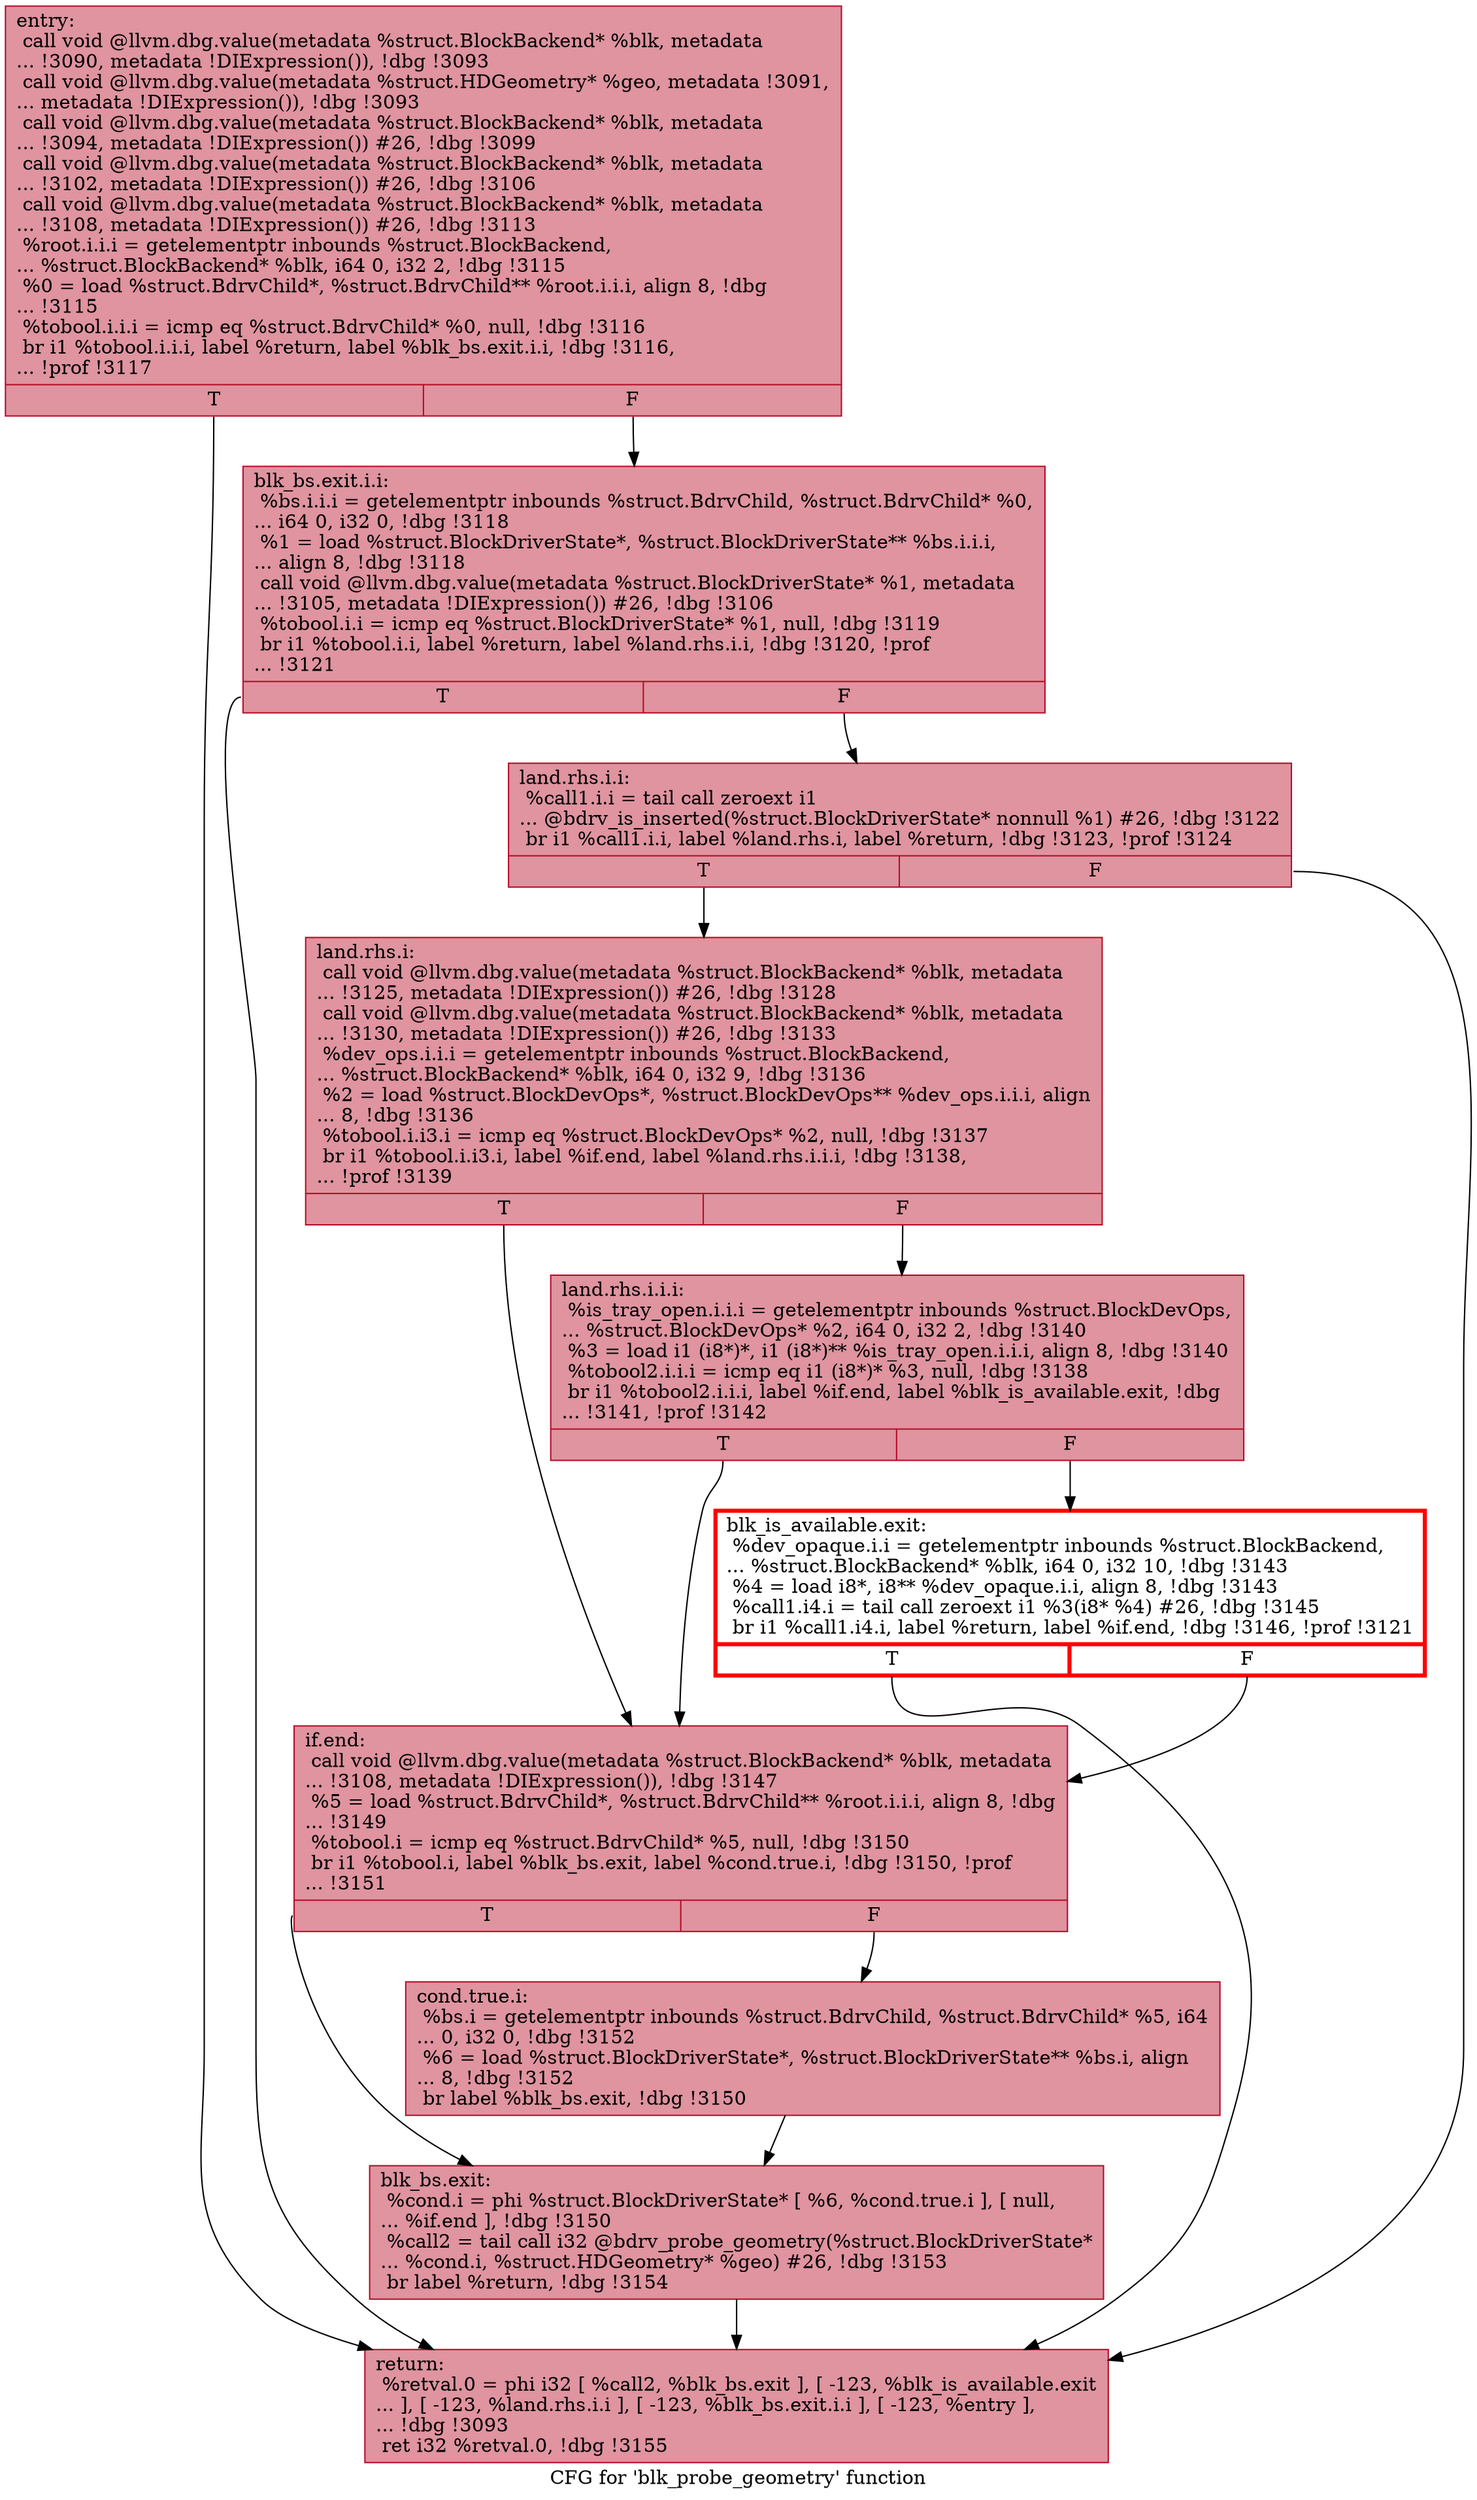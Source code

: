digraph "CFG for 'blk_probe_geometry' function" {
	label="CFG for 'blk_probe_geometry' function";

	Node0x55d70fd831e0 [shape=record,color="#b70d28ff", style=filled, fillcolor="#b70d2870",label="{entry:\l  call void @llvm.dbg.value(metadata %struct.BlockBackend* %blk, metadata\l... !3090, metadata !DIExpression()), !dbg !3093\l  call void @llvm.dbg.value(metadata %struct.HDGeometry* %geo, metadata !3091,\l... metadata !DIExpression()), !dbg !3093\l  call void @llvm.dbg.value(metadata %struct.BlockBackend* %blk, metadata\l... !3094, metadata !DIExpression()) #26, !dbg !3099\l  call void @llvm.dbg.value(metadata %struct.BlockBackend* %blk, metadata\l... !3102, metadata !DIExpression()) #26, !dbg !3106\l  call void @llvm.dbg.value(metadata %struct.BlockBackend* %blk, metadata\l... !3108, metadata !DIExpression()) #26, !dbg !3113\l  %root.i.i.i = getelementptr inbounds %struct.BlockBackend,\l... %struct.BlockBackend* %blk, i64 0, i32 2, !dbg !3115\l  %0 = load %struct.BdrvChild*, %struct.BdrvChild** %root.i.i.i, align 8, !dbg\l... !3115\l  %tobool.i.i.i = icmp eq %struct.BdrvChild* %0, null, !dbg !3116\l  br i1 %tobool.i.i.i, label %return, label %blk_bs.exit.i.i, !dbg !3116,\l... !prof !3117\l|{<s0>T|<s1>F}}"];
	Node0x55d70fd831e0:s0 -> Node0x55d70fd82630;
	Node0x55d70fd831e0:s1 -> Node0x55d710038a80;
	Node0x55d710038a80 [shape=record,color="#b70d28ff", style=filled, fillcolor="#b70d2870",label="{blk_bs.exit.i.i:                                  \l  %bs.i.i.i = getelementptr inbounds %struct.BdrvChild, %struct.BdrvChild* %0,\l... i64 0, i32 0, !dbg !3118\l  %1 = load %struct.BlockDriverState*, %struct.BlockDriverState** %bs.i.i.i,\l... align 8, !dbg !3118\l  call void @llvm.dbg.value(metadata %struct.BlockDriverState* %1, metadata\l... !3105, metadata !DIExpression()) #26, !dbg !3106\l  %tobool.i.i = icmp eq %struct.BlockDriverState* %1, null, !dbg !3119\l  br i1 %tobool.i.i, label %return, label %land.rhs.i.i, !dbg !3120, !prof\l... !3121\l|{<s0>T|<s1>F}}"];
	Node0x55d710038a80:s0 -> Node0x55d70fd82630;
	Node0x55d710038a80:s1 -> Node0x55d710038a00;
	Node0x55d710038a00 [shape=record,color="#b70d28ff", style=filled, fillcolor="#b70d2870",label="{land.rhs.i.i:                                     \l  %call1.i.i = tail call zeroext i1\l... @bdrv_is_inserted(%struct.BlockDriverState* nonnull %1) #26, !dbg !3122\l  br i1 %call1.i.i, label %land.rhs.i, label %return, !dbg !3123, !prof !3124\l|{<s0>T|<s1>F}}"];
	Node0x55d710038a00:s0 -> Node0x55d71003fc90;
	Node0x55d710038a00:s1 -> Node0x55d70fd82630;
	Node0x55d71003fc90 [shape=record,color="#b70d28ff", style=filled, fillcolor="#b70d2870",label="{land.rhs.i:                                       \l  call void @llvm.dbg.value(metadata %struct.BlockBackend* %blk, metadata\l... !3125, metadata !DIExpression()) #26, !dbg !3128\l  call void @llvm.dbg.value(metadata %struct.BlockBackend* %blk, metadata\l... !3130, metadata !DIExpression()) #26, !dbg !3133\l  %dev_ops.i.i.i = getelementptr inbounds %struct.BlockBackend,\l... %struct.BlockBackend* %blk, i64 0, i32 9, !dbg !3136\l  %2 = load %struct.BlockDevOps*, %struct.BlockDevOps** %dev_ops.i.i.i, align\l... 8, !dbg !3136\l  %tobool.i.i3.i = icmp eq %struct.BlockDevOps* %2, null, !dbg !3137\l  br i1 %tobool.i.i3.i, label %if.end, label %land.rhs.i.i.i, !dbg !3138,\l... !prof !3139\l|{<s0>T|<s1>F}}"];
	Node0x55d71003fc90:s0 -> Node0x55d70fd83cd0;
	Node0x55d71003fc90:s1 -> Node0x55d70fd83ba0;
	Node0x55d70fd83ba0 [shape=record,color="#b70d28ff", style=filled, fillcolor="#b70d2870",label="{land.rhs.i.i.i:                                   \l  %is_tray_open.i.i.i = getelementptr inbounds %struct.BlockDevOps,\l... %struct.BlockDevOps* %2, i64 0, i32 2, !dbg !3140\l  %3 = load i1 (i8*)*, i1 (i8*)** %is_tray_open.i.i.i, align 8, !dbg !3140\l  %tobool2.i.i.i = icmp eq i1 (i8*)* %3, null, !dbg !3138\l  br i1 %tobool2.i.i.i, label %if.end, label %blk_is_available.exit, !dbg\l... !3141, !prof !3142\l|{<s0>T|<s1>F}}"];
	Node0x55d70fd83ba0:s0 -> Node0x55d70fd83cd0;
	Node0x55d70fd83ba0:s1 -> Node0x55d70fe383a0;
	Node0x55d70fe383a0 [shape=record,penwidth=3.0, color="red",label="{blk_is_available.exit:                            \l  %dev_opaque.i.i = getelementptr inbounds %struct.BlockBackend,\l... %struct.BlockBackend* %blk, i64 0, i32 10, !dbg !3143\l  %4 = load i8*, i8** %dev_opaque.i.i, align 8, !dbg !3143\l  %call1.i4.i = tail call zeroext i1 %3(i8* %4) #26, !dbg !3145\l  br i1 %call1.i4.i, label %return, label %if.end, !dbg !3146, !prof !3121\l|{<s0>T|<s1>F}}"];
	Node0x55d70fe383a0:s0 -> Node0x55d70fd82630;
	Node0x55d70fe383a0:s1 -> Node0x55d70fd83cd0;
	Node0x55d70fd83cd0 [shape=record,color="#b70d28ff", style=filled, fillcolor="#b70d2870",label="{if.end:                                           \l  call void @llvm.dbg.value(metadata %struct.BlockBackend* %blk, metadata\l... !3108, metadata !DIExpression()), !dbg !3147\l  %5 = load %struct.BdrvChild*, %struct.BdrvChild** %root.i.i.i, align 8, !dbg\l... !3149\l  %tobool.i = icmp eq %struct.BdrvChild* %5, null, !dbg !3150\l  br i1 %tobool.i, label %blk_bs.exit, label %cond.true.i, !dbg !3150, !prof\l... !3151\l|{<s0>T|<s1>F}}"];
	Node0x55d70fd83cd0:s0 -> Node0x55d70fd96610;
	Node0x55d70fd83cd0:s1 -> Node0x55d70fd8e1b0;
	Node0x55d70fd8e1b0 [shape=record,color="#b70d28ff", style=filled, fillcolor="#b70d2870",label="{cond.true.i:                                      \l  %bs.i = getelementptr inbounds %struct.BdrvChild, %struct.BdrvChild* %5, i64\l... 0, i32 0, !dbg !3152\l  %6 = load %struct.BlockDriverState*, %struct.BlockDriverState** %bs.i, align\l... 8, !dbg !3152\l  br label %blk_bs.exit, !dbg !3150\l}"];
	Node0x55d70fd8e1b0 -> Node0x55d70fd96610;
	Node0x55d70fd96610 [shape=record,color="#b70d28ff", style=filled, fillcolor="#b70d2870",label="{blk_bs.exit:                                      \l  %cond.i = phi %struct.BlockDriverState* [ %6, %cond.true.i ], [ null,\l... %if.end ], !dbg !3150\l  %call2 = tail call i32 @bdrv_probe_geometry(%struct.BlockDriverState*\l... %cond.i, %struct.HDGeometry* %geo) #26, !dbg !3153\l  br label %return, !dbg !3154\l}"];
	Node0x55d70fd96610 -> Node0x55d70fd82630;
	Node0x55d70fd82630 [shape=record,color="#b70d28ff", style=filled, fillcolor="#b70d2870",label="{return:                                           \l  %retval.0 = phi i32 [ %call2, %blk_bs.exit ], [ -123, %blk_is_available.exit\l... ], [ -123, %land.rhs.i.i ], [ -123, %blk_bs.exit.i.i ], [ -123, %entry ],\l... !dbg !3093\l  ret i32 %retval.0, !dbg !3155\l}"];
}
